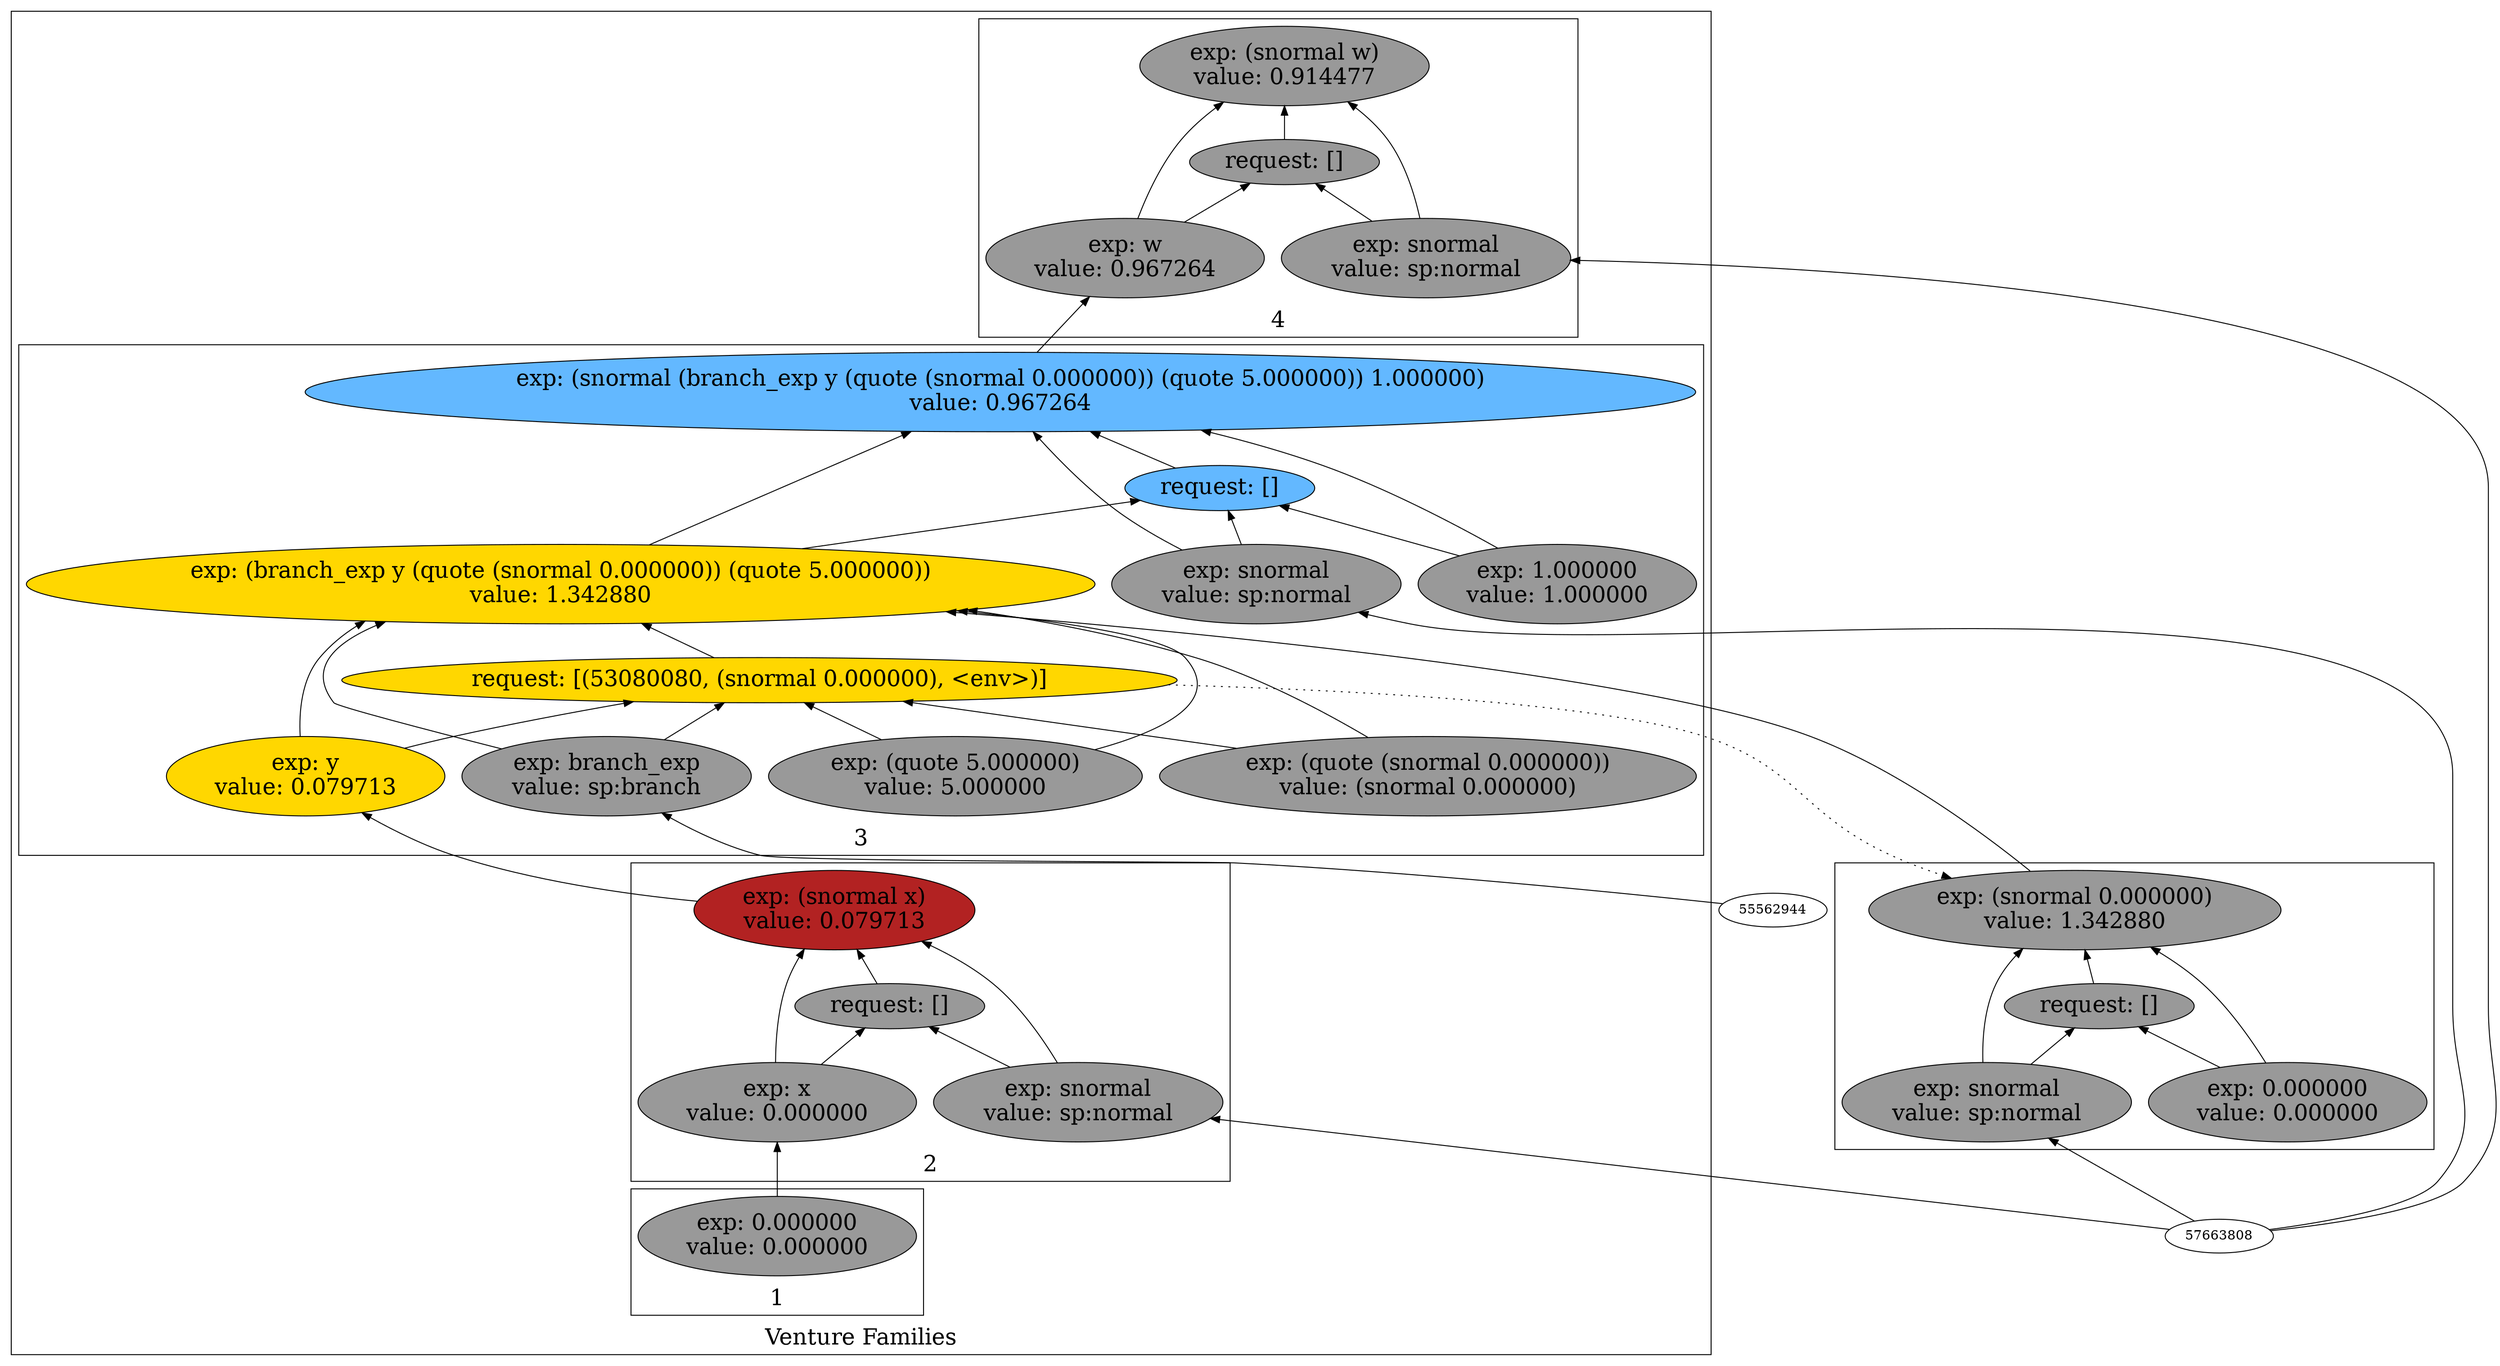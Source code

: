 digraph {
rankdir=BT
fontsize=24
subgraph cluster1 {
label="Venture Families"
subgraph cluster2 {
label="1"
"49603280"["fillcolor"="grey60" "fontsize"="24" "label"="exp: 0.000000\nvalue: 0.000000" "shape"="ellipse" "style"="filled" ]
}

subgraph cluster3 {
label="2"
"49578432"["fillcolor"="firebrick" "fontsize"="24" "label"="exp: (snormal x)\nvalue: 0.079713" "shape"="ellipse" "style"="filled" ]
"49548896"["fillcolor"="grey60" "fontsize"="24" "label"="request: []" "shape"="ellipse" "style"="filled" ]
"57660304"["fillcolor"="grey60" "fontsize"="24" "label"="exp: snormal\nvalue: sp:normal" "shape"="ellipse" "style"="filled" ]
"52681840"["fillcolor"="grey60" "fontsize"="24" "label"="exp: x\nvalue: 0.000000" "shape"="ellipse" "style"="filled" ]
}

subgraph cluster4 {
label="3"
"52397680"["fillcolor"="steelblue1" "fontsize"="24" "label"="exp: (snormal (branch_exp y (quote (snormal 0.000000)) (quote 5.000000)) 1.000000)\nvalue: 0.967264" "shape"="ellipse" "style"="filled" ]
"50247536"["fillcolor"="steelblue1" "fontsize"="24" "label"="request: []" "shape"="ellipse" "style"="filled" ]
"53333456"["fillcolor"="grey60" "fontsize"="24" "label"="exp: snormal\nvalue: sp:normal" "shape"="ellipse" "style"="filled" ]
"53215552"["fillcolor"="gold" "fontsize"="24" "label"="exp: (branch_exp y (quote (snormal 0.000000)) (quote 5.000000))\nvalue: 1.342880" "shape"="ellipse" "style"="filled" ]
"53080080"["fillcolor"="gold" "fontsize"="24" "label"="request: [(53080080, (snormal 0.000000), <env>)]" "shape"="ellipse" "style"="filled" ]
"57253040"["fillcolor"="grey60" "fontsize"="24" "label"="exp: branch_exp\nvalue: sp:branch" "shape"="ellipse" "style"="filled" ]
"48783584"["fillcolor"="gold" "fontsize"="24" "label"="exp: y\nvalue: 0.079713" "shape"="ellipse" "style"="filled" ]
"50481568"["fillcolor"="grey60" "fontsize"="24" "label"="exp: (quote (snormal 0.000000))\nvalue: (snormal 0.000000)" "shape"="ellipse" "style"="filled" ]
"53080768"["fillcolor"="grey60" "fontsize"="24" "label"="exp: (quote 5.000000)\nvalue: 5.000000" "shape"="ellipse" "style"="filled" ]
"55107072"["fillcolor"="grey60" "fontsize"="24" "label"="exp: 1.000000\nvalue: 1.000000" "shape"="ellipse" "style"="filled" ]
}

subgraph cluster5 {
label="4"
"53296304"["fillcolor"="grey60" "fontsize"="24" "label"="exp: (snormal w)\nvalue: 0.914477" "shape"="ellipse" "style"="filled" ]
"58648144"["fillcolor"="grey60" "fontsize"="24" "label"="request: []" "shape"="ellipse" "style"="filled" ]
"52404240"["fillcolor"="grey60" "fontsize"="24" "label"="exp: snormal\nvalue: sp:normal" "shape"="ellipse" "style"="filled" ]
"49620848"["fillcolor"="grey60" "fontsize"="24" "label"="exp: w\nvalue: 0.967264" "shape"="ellipse" "style"="filled" ]
}

}

subgraph cluster6 {
label=""
"54608032"["fillcolor"="grey60" "fontsize"="24" "label"="exp: (snormal 0.000000)\nvalue: 1.342880" "shape"="ellipse" "style"="filled" ]
"55036928"["fillcolor"="grey60" "fontsize"="24" "label"="request: []" "shape"="ellipse" "style"="filled" ]
"53085776"["fillcolor"="grey60" "fontsize"="24" "label"="exp: snormal\nvalue: sp:normal" "shape"="ellipse" "style"="filled" ]
"58183536"["fillcolor"="grey60" "fontsize"="24" "label"="exp: 0.000000\nvalue: 0.000000" "shape"="ellipse" "style"="filled" ]
}

"57660304" -> "49578432"["arrowhead"="normal" "color"="black" "constraint"="true" "style"="solid" ]
"57660304" -> "49548896"["arrowhead"="normal" "color"="black" "constraint"="true" "style"="solid" ]
"57663808" -> "57660304"["arrowhead"="normal" "color"="black" "constraint"="true" "style"="solid" ]
"52681840" -> "49578432"["arrowhead"="normal" "color"="black" "constraint"="true" "style"="solid" ]
"52681840" -> "49548896"["arrowhead"="normal" "color"="black" "constraint"="true" "style"="solid" ]
"49603280" -> "52681840"["arrowhead"="normal" "color"="black" "constraint"="true" "style"="solid" ]
"49548896" -> "49578432"["arrowhead"="normal" "color"="black" "constraint"="true" "style"="solid" ]
"53333456" -> "52397680"["arrowhead"="normal" "color"="black" "constraint"="true" "style"="solid" ]
"53333456" -> "50247536"["arrowhead"="normal" "color"="black" "constraint"="true" "style"="solid" ]
"57663808" -> "53333456"["arrowhead"="normal" "color"="black" "constraint"="true" "style"="solid" ]
"53215552" -> "52397680"["arrowhead"="normal" "color"="black" "constraint"="true" "style"="solid" ]
"53215552" -> "50247536"["arrowhead"="normal" "color"="black" "constraint"="true" "style"="solid" ]
"57253040" -> "53215552"["arrowhead"="normal" "color"="black" "constraint"="true" "style"="solid" ]
"57253040" -> "53080080"["arrowhead"="normal" "color"="black" "constraint"="true" "style"="solid" ]
"55562944" -> "57253040"["arrowhead"="normal" "color"="black" "constraint"="true" "style"="solid" ]
"48783584" -> "53215552"["arrowhead"="normal" "color"="black" "constraint"="true" "style"="solid" ]
"48783584" -> "53080080"["arrowhead"="normal" "color"="black" "constraint"="true" "style"="solid" ]
"49578432" -> "48783584"["arrowhead"="normal" "color"="black" "constraint"="true" "style"="solid" ]
"50481568" -> "53215552"["arrowhead"="normal" "color"="black" "constraint"="true" "style"="solid" ]
"50481568" -> "53080080"["arrowhead"="normal" "color"="black" "constraint"="true" "style"="solid" ]
"53080768" -> "53215552"["arrowhead"="normal" "color"="black" "constraint"="true" "style"="solid" ]
"53080768" -> "53080080"["arrowhead"="normal" "color"="black" "constraint"="true" "style"="solid" ]
"53080080" -> "53215552"["arrowhead"="normal" "color"="black" "constraint"="true" "style"="solid" ]
"54608032" -> "53215552"["arrowhead"="normal" "color"="black" "constraint"="true" "style"="solid" ]
"53080080" -> "54608032"["arrowhead"="normal" "color"="black" "constraint"="false" "style"="dotted" ]
"55107072" -> "52397680"["arrowhead"="normal" "color"="black" "constraint"="true" "style"="solid" ]
"55107072" -> "50247536"["arrowhead"="normal" "color"="black" "constraint"="true" "style"="solid" ]
"50247536" -> "52397680"["arrowhead"="normal" "color"="black" "constraint"="true" "style"="solid" ]
"52404240" -> "53296304"["arrowhead"="normal" "color"="black" "constraint"="true" "style"="solid" ]
"52404240" -> "58648144"["arrowhead"="normal" "color"="black" "constraint"="true" "style"="solid" ]
"57663808" -> "52404240"["arrowhead"="normal" "color"="black" "constraint"="true" "style"="solid" ]
"49620848" -> "53296304"["arrowhead"="normal" "color"="black" "constraint"="true" "style"="solid" ]
"49620848" -> "58648144"["arrowhead"="normal" "color"="black" "constraint"="true" "style"="solid" ]
"52397680" -> "49620848"["arrowhead"="normal" "color"="black" "constraint"="true" "style"="solid" ]
"58648144" -> "53296304"["arrowhead"="normal" "color"="black" "constraint"="true" "style"="solid" ]
"53085776" -> "54608032"["arrowhead"="normal" "color"="black" "constraint"="true" "style"="solid" ]
"53085776" -> "55036928"["arrowhead"="normal" "color"="black" "constraint"="true" "style"="solid" ]
"57663808" -> "53085776"["arrowhead"="normal" "color"="black" "constraint"="true" "style"="solid" ]
"58183536" -> "54608032"["arrowhead"="normal" "color"="black" "constraint"="true" "style"="solid" ]
"58183536" -> "55036928"["arrowhead"="normal" "color"="black" "constraint"="true" "style"="solid" ]
"55036928" -> "54608032"["arrowhead"="normal" "color"="black" "constraint"="true" "style"="solid" ]

}